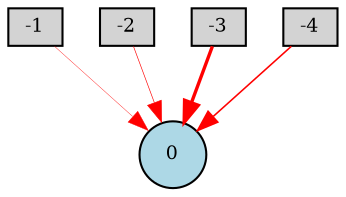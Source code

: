 digraph {
	node [fontsize=9 height=0.2 shape=circle width=0.2]
	-1 [fillcolor=lightgray shape=box style=filled]
	-2 [fillcolor=lightgray shape=box style=filled]
	-3 [fillcolor=lightgray shape=box style=filled]
	-4 [fillcolor=lightgray shape=box style=filled]
	0 [fillcolor=lightblue style=filled]
	-2 -> 0 [color=red penwidth=0.3089862189070661 style=solid]
	-1 -> 0 [color=red penwidth=0.18267248425456628 style=solid]
	-3 -> 0 [color=red penwidth=1.6173334346710602 style=solid]
	-4 -> 0 [color=red penwidth=0.7556484971176837 style=solid]
}

